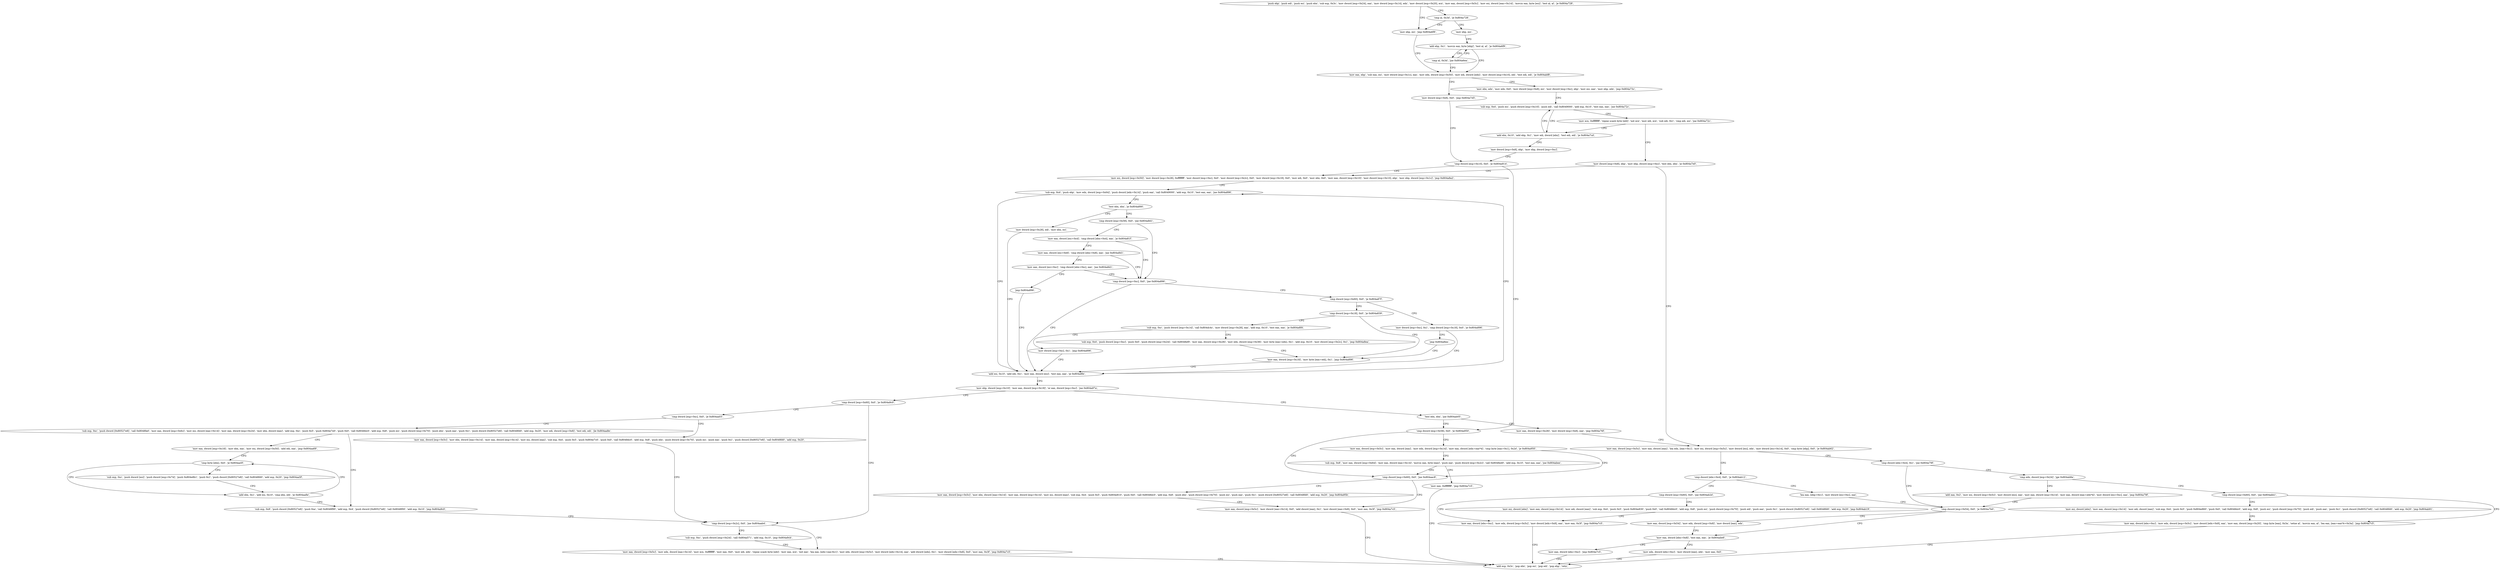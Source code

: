 digraph "func" {
"134522563" [label = "'push ebp', 'push edi', 'push esi', 'push ebx', 'sub esp, 0x3c', 'mov dword [esp+0x24], eax', 'mov dword [esp+0x14], edx', 'mov dword [esp+0x20], ecx', 'mov eax, dword [esp+0x5c]', 'mov esi, dword [eax+0x14]', 'movzx eax, byte [esi]', 'test al, al', 'je 0x804a728', " ]
"134522664" [label = "'mov ebp, esi', 'jmp 0x804a6f9', " ]
"134522596" [label = "'cmp al, 0x3d', 'je 0x804a728', " ]
"134522617" [label = "'mov eax, ebp', 'sub eax, esi', 'mov dword [esp+0x1c], eax', 'mov edx, dword [esp+0x50]', 'mov edi, dword [edx]', 'mov dword [esp+0x10], edi', 'test edi, edi', 'je 0x804abf8', " ]
"134522600" [label = "'mov ebp, esi', " ]
"134523896" [label = "'mov dword [esp+0x8], 0x0', 'jmp 0x804a7d5', " ]
"134522643" [label = "'mov ebx, edx', 'mov edx, 0x0', 'mov dword [esp+0x8], esi', 'mov dword [esp+0xc], ebp', 'mov esi, eax', 'mov ebp, edx', 'jmp 0x804a73c', " ]
"134522602" [label = "'add ebp, 0x1', 'movzx eax, byte [ebp]', 'test al, al', 'je 0x804a6f9', " ]
"134522837" [label = "'cmp dword [esp+0x10], 0x0', 'je 0x804a914', " ]
"134522684" [label = "'sub esp, 0x4', 'push esi', 'push dword [esp+0x10]', 'push edi', 'call 0x8049000', 'add esp, 0x10', 'test eax, eax', 'jne 0x804a72c', " ]
"134522613" [label = "'cmp al, 0x3d', 'jne 0x804a6ea', " ]
"134523156" [label = "'cmp dword [esp+0x58], 0x0', 'je 0x804a950', " ]
"134522848" [label = "'mov esi, dword [esp+0x50]', 'mov dword [esp+0x28], 0xffffffff', 'mov dword [esp+0xc], 0x0', 'mov dword [esp+0x2c], 0x0', 'mov dword [esp+0x18], 0x0', 'mov edi, 0x0', 'mov ebx, 0x0', 'mov eax, dword [esp+0x10]', 'mov dword [esp+0x10], ebp', 'mov ebp, dword [esp+0x1c]', 'jmp 0x804a8a2', " ]
"134522668" [label = "'add ebx, 0x10', 'add ebp, 0x1', 'mov edi, dword [ebx]', 'test edi, edi', 'je 0x804a7cd', " ]
"134522705" [label = "'mov ecx, 0xffffffff', 'repne scasb byte [edi]', 'not ecx', 'mov edi, ecx', 'sub edi, 0x1', 'cmp edi, esi', 'jne 0x804a72c', " ]
"134523216" [label = "'cmp dword [esp+0x60], 0x0', 'jne 0x804aac8', " ]
"134523163" [label = "'mov eax, dword [esp+0x5c]', 'mov eax, dword [eax]', 'mov edx, dword [esp+0x14]', 'mov eax, dword [edx+eax*4]', 'cmp byte [eax+0x1], 0x2d', 'je 0x804a950', " ]
"134523042" [label = "'sub esp, 0x4', 'push ebp', 'mov edx, dword [esp+0x64]', 'push dword [edx+0x14]', 'push eax', 'call 0x8049000', 'add esp, 0x10', 'test eax, eax', 'jne 0x804a896', " ]
"134522829" [label = "'mov dword [esp+0x8], ebp', 'mov ebp, dword [esp+0xc]', " ]
"134522723" [label = "'mov dword [esp+0x8], ebp', 'mov ebp, dword [esp+0xc]', 'test ebx, ebx', 'je 0x804a7e0', " ]
"134523592" [label = "'mov eax, dword [esp+0x5c]', 'mov ebx, dword [eax+0x14]', 'mov eax, dword [esp+0x14]', 'mov esi, dword [eax]', 'sub esp, 0x4', 'push 0x5', 'push 0x804e810', 'push 0x0', 'call 0x8048dc0', 'add esp, 0x8', 'push ebx', 'push dword [esp+0x70]', 'push esi', 'push eax', 'push 0x1', 'push dword [0x80527e8]', 'call 0x8048fd0', 'add esp, 0x20', 'jmp 0x804a95b', " ]
"134523227" [label = "'mov eax, dword [esp+0x5c]', 'mov dword [eax+0x14], 0x0', 'add dword [eax], 0x1', 'mov dword [eax+0x8], 0x0', 'mov eax, 0x3f', 'jmp 0x804a7c5', " ]
"134523182" [label = "'sub esp, 0x8', 'mov eax, dword [esp+0x64]', 'mov eax, dword [eax+0x14]', 'movsx eax, byte [eax]', 'push eax', 'push dword [esp+0x2c]', 'call 0x8048ed0', 'add esp, 0x10', 'test eax, eax', 'jne 0x804abee', " ]
"134523030" [label = "'add esi, 0x10', 'add edi, 0x1', 'mov eax, dword [esi]', 'test eax, eax', 'je 0x804a8fe', " ]
"134523066" [label = "'test ebx, ebx', 'je 0x804a890', " ]
"134522735" [label = "'mov eax, dword [esp+0x5c]', 'mov eax, dword [eax]', 'lea edx, [eax+0x1]', 'mov esi, dword [esp+0x5c]', 'mov dword [esi], edx', 'mov dword [esi+0x14], 0x0', 'cmp byte [ebp], 0x0', 'je 0x804ab62', " ]
"134522821" [label = "'add esp, 0x3c', 'pop ebx', 'pop esi', 'pop edi', 'pop ebp', 'retn', " ]
"134523886" [label = "'mov eax, 0xffffffff', 'jmp 0x804a7c5', " ]
"134523134" [label = "'mov ebp, dword [esp+0x10]', 'mov eax, dword [esp+0x18]', 'or eax, dword [esp+0xc]', 'jne 0x804a97a', " ]
"134523024" [label = "'mov dword [esp+0x28], edi', 'mov ebx, esi', " ]
"134523070" [label = "'cmp dword [esp+0x58], 0x0', 'jne 0x804a8d1', " ]
"134523746" [label = "'cmp dword [ebx+0x4], 0x1', 'jne 0x804a79f', " ]
"134522767" [label = "'cmp dword [ebx+0x4], 0x0', 'je 0x804ab12', " ]
"134523258" [label = "'cmp dword [esp+0x60], 0x0', 'je 0x804a9c0', " ]
"134523148" [label = "'test ebx, ebx', 'jne 0x804ab05', " ]
"134523089" [label = "'cmp dword [esp+0xc], 0x0', 'jne 0x804a896', " ]
"134523077" [label = "'mov eax, dword [esi+0x4]', 'cmp dword [ebx+0x4], eax', 'je 0x804a81f', " ]
"134522783" [label = "'cmp dword [esp+0x54], 0x0', 'je 0x804a7b0', " ]
"134523756" [label = "'cmp edx, dword [esp+0x24]', 'jge 0x804ab8a', " ]
"134523666" [label = "'cmp dword [esp+0x60], 0x0', 'jne 0x804ab2d', " ]
"134522777" [label = "'lea eax, [ebp+0x1]', 'mov dword [esi+0xc], eax', " ]
"134523328" [label = "'cmp dword [esp+0x2c], 0x0', 'jne 0x804aab4', " ]
"134523265" [label = "'cmp dword [esp+0xc], 0x0', 'je 0x804aa03', " ]
"134523653" [label = "'mov eax, dword [esp+0x28]', 'mov dword [esp+0x8], eax', 'jmp 0x804a76f', " ]
"134523096" [label = "'cmp dword [esp+0x60], 0x0', 'je 0x804a87f', " ]
"134522911" [label = "'mov eax, dword [esi+0x8]', 'cmp dword [ebx+0x8], eax', 'jne 0x804a8d1', " ]
"134522800" [label = "'mov eax, dword [ebx+0x8]', 'test eax, eax', 'je 0x804abe6', " ]
"134522790" [label = "'mov eax, dword [esp+0x54]', 'mov edx, dword [esp+0x8]', 'mov dword [eax], edx', " ]
"134523786" [label = "'cmp dword [esp+0x60], 0x0', 'jne 0x804abb1', " ]
"134523762" [label = "'add eax, 0x2', 'mov esi, dword [esp+0x5c]', 'mov dword [esi], eax', 'mov eax, dword [esp+0x14]', 'mov eax, dword [eax+edx*4]', 'mov dword [esi+0xc], eax', 'jmp 0x804a79f', " ]
"134523693" [label = "'mov esi, dword [ebx]', 'mov eax, dword [esp+0x14]', 'mov edi, dword [eax]', 'sub esp, 0x4', 'push 0x5', 'push 0x804e830', 'push 0x0', 'call 0x8048dc0', 'add esp, 0x8', 'push esi', 'push dword [esp+0x70]', 'push edi', 'push eax', 'push 0x1', 'push dword [0x80527e8]', 'call 0x8048fd0', 'add esp, 0x20', 'jmp 0x804ab19', " ]
"134523673" [label = "'mov eax, dword [ebx+0xc]', 'mov edx, dword [esp+0x5c]', 'mov dword [edx+0x8], eax', 'mov eax, 0x3f', 'jmp 0x804a7c5', " ]
"134523572" [label = "'sub esp, 0xc', 'push dword [esp+0x24]', 'call 0x804a571', 'add esp, 0x10', 'jmp 0x804a9cb', " ]
"134523339" [label = "'mov eax, dword [esp+0x5c]', 'mov edx, dword [eax+0x14]', 'mov ecx, 0xffffffff', 'mov eax, 0x0', 'mov edi, edx', 'repne scasb byte [edi]', 'mov eax, ecx', 'not eax', 'lea eax, [edx+eax-0x1]', 'mov edx, dword [esp+0x5c]', 'mov dword [edx+0x14], eax', 'add dword [edx], 0x1', 'mov dword [edx+0x8], 0x0', 'mov eax, 0x3f', 'jmp 0x804a7c5', " ]
"134523395" [label = "'sub esp, 0xc', 'push dword [0x80527e8]', 'call 0x8048fa0', 'mov eax, dword [esp+0x6c]', 'mov esi, dword [eax+0x14]', 'mov eax, dword [esp+0x24]', 'mov ebx, dword [eax]', 'add esp, 0xc', 'push 0x5', 'push 0x804e7e0', 'push 0x0', 'call 0x8048dc0', 'add esp, 0x8', 'push esi', 'push dword [esp+0x70]', 'push ebx', 'push eax', 'push 0x1', 'push dword [0x80527e8]', 'call 0x8048fd0', 'add esp, 0x20', 'mov edi, dword [esp+0x8]', 'test edi, edi', 'jle 0x804aa8e', " ]
"134523272" [label = "'mov eax, dword [esp+0x5c]', 'mov ebx, dword [eax+0x14]', 'mov eax, dword [esp+0x14]', 'mov esi, dword [eax]', 'sub esp, 0x4', 'push 0x5', 'push 0x804e7c0', 'push 0x0', 'call 0x8048dc0', 'add esp, 0x8', 'push ebx', 'push dword [esp+0x70]', 'push esi', 'push eax', 'push 0x1', 'push dword [0x80527e8]', 'call 0x8048fd0', 'add esp, 0x20', " ]
"134523007" [label = "'mov dword [esp+0xc], 0x1', 'cmp dword [esp+0x18], 0x0', 'je 0x804a896', " ]
"134523103" [label = "'cmp dword [esp+0x18], 0x0', 'je 0x804a839', " ]
"134522923" [label = "'mov eax, dword [esi+0xc]', 'cmp dword [ebx+0xc], eax', 'jne 0x804a8d1', " ]
"134523878" [label = "'mov eax, dword [ebx+0xc]', 'jmp 0x804a7c5', " ]
"134522811" [label = "'mov edx, dword [ebx+0xc]', 'mov dword [eax], edx', 'mov eax, 0x0', " ]
"134523825" [label = "'mov esi, dword [ebx]', 'mov eax, dword [esp+0x14]', 'mov edi, dword [eax]', 'sub esp, 0x4', 'push 0x5', 'push 0x804e860', 'push 0x0', 'call 0x8048dc0', 'add esp, 0x8', 'push esi', 'push dword [esp+0x70]', 'push edi', 'push eax', 'push 0x1', 'push dword [0x80527e8]', 'call 0x8048fd0', 'add esp, 0x20', 'jmp 0x804ab91', " ]
"134523793" [label = "'mov eax, dword [ebx+0xc]', 'mov edx, dword [esp+0x5c]', 'mov dword [edx+0x8], eax', 'mov eax, dword [esp+0x20]', 'cmp byte [eax], 0x3a', 'setne al', 'movzx eax, al', 'lea eax, [eax+eax*4+0x3a]', 'jmp 0x804a7c5', " ]
"134523534" [label = "'sub esp, 0x8', 'push dword [0x80527e8]', 'push 0xa', 'call 0x8048f90', 'add esp, 0x4', 'push dword [0x80527e8]', 'call 0x8048f00', 'add esp, 0x10', 'jmp 0x804a9c0', " ]
"134523473" [label = "'mov eax, dword [esp+0x18]', 'mov ebx, eax', 'mov esi, dword [esp+0x50]', 'add edi, eax', 'jmp 0x804aa69', " ]
"134523022" [label = "'jmp 0x804a8ea', " ]
"134522937" [label = "'sub esp, 0xc', 'push dword [esp+0x14]', 'call 0x804dc4c', 'mov dword [esp+0x28], eax', 'add esp, 0x10', 'test eax, eax', 'je 0x804a8f4', " ]
"134523114" [label = "'mov eax, dword [esp+0x18]', 'mov byte [eax+edi], 0x1', 'jmp 0x804a896', " ]
"134522935" [label = "'jmp 0x804a896', " ]
"134523497" [label = "'cmp byte [ebx], 0x0', 'je 0x804aa5f', " ]
"134523124" [label = "'mov dword [esp+0xc], 0x1', 'jmp 0x804a896', " ]
"134522964" [label = "'sub esp, 0x4', 'push dword [esp+0xc]', 'push 0x0', 'push dword [esp+0x24]', 'call 0x8048ef0', 'mov eax, dword [esp+0x28]', 'mov edx, dword [esp+0x38]', 'mov byte [eax+edx], 0x1', 'add esp, 0x10', 'mov dword [esp+0x2c], 0x1', 'jmp 0x804a8ea', " ]
"134523487" [label = "'add ebx, 0x1', 'add esi, 0x10', 'cmp ebx, edi', 'je 0x804aa8e', " ]
"134523502" [label = "'sub esp, 0xc', 'push dword [esi]', 'push dword [esp+0x74]', 'push 0x804e8b1', 'push 0x1', 'push dword [0x80527e8]', 'call 0x8048fd0', 'add esp, 0x20', 'jmp 0x804aa5f', " ]
"134522563" -> "134522664" [ label = "CFG" ]
"134522563" -> "134522596" [ label = "CFG" ]
"134522664" -> "134522617" [ label = "CFG" ]
"134522596" -> "134522664" [ label = "CFG" ]
"134522596" -> "134522600" [ label = "CFG" ]
"134522617" -> "134523896" [ label = "CFG" ]
"134522617" -> "134522643" [ label = "CFG" ]
"134522600" -> "134522602" [ label = "CFG" ]
"134523896" -> "134522837" [ label = "CFG" ]
"134522643" -> "134522684" [ label = "CFG" ]
"134522602" -> "134522617" [ label = "CFG" ]
"134522602" -> "134522613" [ label = "CFG" ]
"134522837" -> "134523156" [ label = "CFG" ]
"134522837" -> "134522848" [ label = "CFG" ]
"134522684" -> "134522668" [ label = "CFG" ]
"134522684" -> "134522705" [ label = "CFG" ]
"134522613" -> "134522602" [ label = "CFG" ]
"134522613" -> "134522617" [ label = "CFG" ]
"134523156" -> "134523216" [ label = "CFG" ]
"134523156" -> "134523163" [ label = "CFG" ]
"134522848" -> "134523042" [ label = "CFG" ]
"134522668" -> "134522829" [ label = "CFG" ]
"134522668" -> "134522684" [ label = "CFG" ]
"134522705" -> "134522668" [ label = "CFG" ]
"134522705" -> "134522723" [ label = "CFG" ]
"134523216" -> "134523592" [ label = "CFG" ]
"134523216" -> "134523227" [ label = "CFG" ]
"134523163" -> "134523216" [ label = "CFG" ]
"134523163" -> "134523182" [ label = "CFG" ]
"134523042" -> "134523030" [ label = "CFG" ]
"134523042" -> "134523066" [ label = "CFG" ]
"134522829" -> "134522837" [ label = "CFG" ]
"134522723" -> "134522848" [ label = "CFG" ]
"134522723" -> "134522735" [ label = "CFG" ]
"134523592" -> "134523227" [ label = "CFG" ]
"134523227" -> "134522821" [ label = "CFG" ]
"134523182" -> "134523886" [ label = "CFG" ]
"134523182" -> "134523216" [ label = "CFG" ]
"134523030" -> "134523134" [ label = "CFG" ]
"134523030" -> "134523042" [ label = "CFG" ]
"134523066" -> "134523024" [ label = "CFG" ]
"134523066" -> "134523070" [ label = "CFG" ]
"134522735" -> "134523746" [ label = "CFG" ]
"134522735" -> "134522767" [ label = "CFG" ]
"134523886" -> "134522821" [ label = "CFG" ]
"134523134" -> "134523258" [ label = "CFG" ]
"134523134" -> "134523148" [ label = "CFG" ]
"134523024" -> "134523030" [ label = "CFG" ]
"134523070" -> "134523089" [ label = "CFG" ]
"134523070" -> "134523077" [ label = "CFG" ]
"134523746" -> "134522783" [ label = "CFG" ]
"134523746" -> "134523756" [ label = "CFG" ]
"134522767" -> "134523666" [ label = "CFG" ]
"134522767" -> "134522777" [ label = "CFG" ]
"134523258" -> "134523328" [ label = "CFG" ]
"134523258" -> "134523265" [ label = "CFG" ]
"134523148" -> "134523653" [ label = "CFG" ]
"134523148" -> "134523156" [ label = "CFG" ]
"134523089" -> "134523030" [ label = "CFG" ]
"134523089" -> "134523096" [ label = "CFG" ]
"134523077" -> "134522911" [ label = "CFG" ]
"134523077" -> "134523089" [ label = "CFG" ]
"134522783" -> "134522800" [ label = "CFG" ]
"134522783" -> "134522790" [ label = "CFG" ]
"134523756" -> "134523786" [ label = "CFG" ]
"134523756" -> "134523762" [ label = "CFG" ]
"134523666" -> "134523693" [ label = "CFG" ]
"134523666" -> "134523673" [ label = "CFG" ]
"134522777" -> "134522783" [ label = "CFG" ]
"134523328" -> "134523572" [ label = "CFG" ]
"134523328" -> "134523339" [ label = "CFG" ]
"134523265" -> "134523395" [ label = "CFG" ]
"134523265" -> "134523272" [ label = "CFG" ]
"134523653" -> "134522735" [ label = "CFG" ]
"134523096" -> "134523007" [ label = "CFG" ]
"134523096" -> "134523103" [ label = "CFG" ]
"134522911" -> "134523089" [ label = "CFG" ]
"134522911" -> "134522923" [ label = "CFG" ]
"134522800" -> "134523878" [ label = "CFG" ]
"134522800" -> "134522811" [ label = "CFG" ]
"134522790" -> "134522800" [ label = "CFG" ]
"134523786" -> "134523825" [ label = "CFG" ]
"134523786" -> "134523793" [ label = "CFG" ]
"134523762" -> "134522783" [ label = "CFG" ]
"134523693" -> "134523673" [ label = "CFG" ]
"134523673" -> "134522821" [ label = "CFG" ]
"134523572" -> "134523339" [ label = "CFG" ]
"134523339" -> "134522821" [ label = "CFG" ]
"134523395" -> "134523534" [ label = "CFG" ]
"134523395" -> "134523473" [ label = "CFG" ]
"134523272" -> "134523328" [ label = "CFG" ]
"134523007" -> "134523030" [ label = "CFG" ]
"134523007" -> "134523022" [ label = "CFG" ]
"134523103" -> "134522937" [ label = "CFG" ]
"134523103" -> "134523114" [ label = "CFG" ]
"134522923" -> "134523089" [ label = "CFG" ]
"134522923" -> "134522935" [ label = "CFG" ]
"134523878" -> "134522821" [ label = "CFG" ]
"134522811" -> "134522821" [ label = "CFG" ]
"134523825" -> "134523793" [ label = "CFG" ]
"134523793" -> "134522821" [ label = "CFG" ]
"134523534" -> "134523328" [ label = "CFG" ]
"134523473" -> "134523497" [ label = "CFG" ]
"134523022" -> "134523114" [ label = "CFG" ]
"134522937" -> "134523124" [ label = "CFG" ]
"134522937" -> "134522964" [ label = "CFG" ]
"134523114" -> "134523030" [ label = "CFG" ]
"134522935" -> "134523030" [ label = "CFG" ]
"134523497" -> "134523487" [ label = "CFG" ]
"134523497" -> "134523502" [ label = "CFG" ]
"134523124" -> "134523030" [ label = "CFG" ]
"134522964" -> "134523114" [ label = "CFG" ]
"134523487" -> "134523534" [ label = "CFG" ]
"134523487" -> "134523497" [ label = "CFG" ]
"134523502" -> "134523487" [ label = "CFG" ]
}
